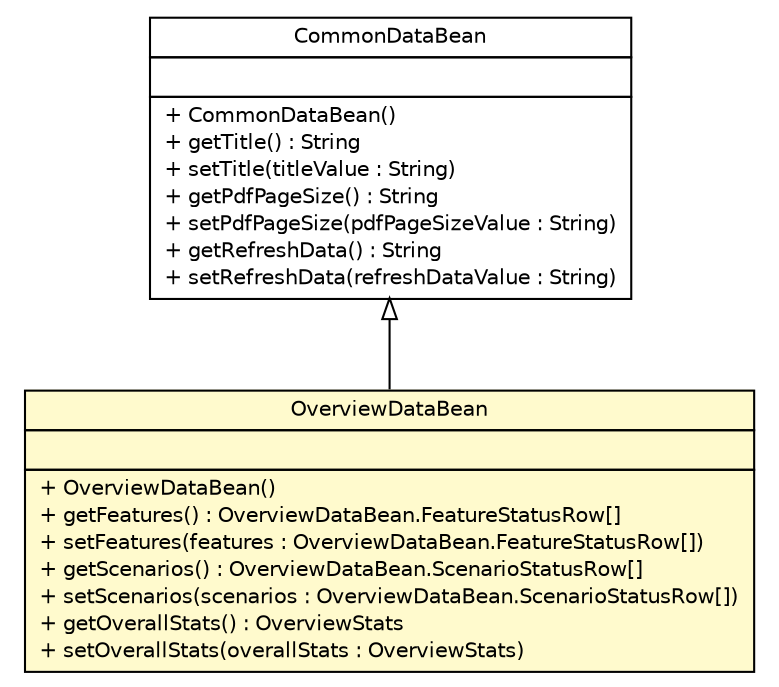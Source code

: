 #!/usr/local/bin/dot
#
# Class diagram 
# Generated by UMLGraph version R5_6 (http://www.umlgraph.org/)
#

digraph G {
	edge [fontname="Helvetica",fontsize=10,labelfontname="Helvetica",labelfontsize=10];
	node [fontname="Helvetica",fontsize=10,shape=plaintext];
	nodesep=0.25;
	ranksep=0.5;
	// com.github.mkolisnyk.cucumber.reporting.types.beans.OverviewDataBean
	c10323 [label=<<table title="com.github.mkolisnyk.cucumber.reporting.types.beans.OverviewDataBean" border="0" cellborder="1" cellspacing="0" cellpadding="2" port="p" bgcolor="lemonChiffon" href="./OverviewDataBean.html">
		<tr><td><table border="0" cellspacing="0" cellpadding="1">
<tr><td align="center" balign="center"> OverviewDataBean </td></tr>
		</table></td></tr>
		<tr><td><table border="0" cellspacing="0" cellpadding="1">
<tr><td align="left" balign="left">  </td></tr>
		</table></td></tr>
		<tr><td><table border="0" cellspacing="0" cellpadding="1">
<tr><td align="left" balign="left"> + OverviewDataBean() </td></tr>
<tr><td align="left" balign="left"> + getFeatures() : OverviewDataBean.FeatureStatusRow[] </td></tr>
<tr><td align="left" balign="left"> + setFeatures(features : OverviewDataBean.FeatureStatusRow[]) </td></tr>
<tr><td align="left" balign="left"> + getScenarios() : OverviewDataBean.ScenarioStatusRow[] </td></tr>
<tr><td align="left" balign="left"> + setScenarios(scenarios : OverviewDataBean.ScenarioStatusRow[]) </td></tr>
<tr><td align="left" balign="left"> + getOverallStats() : OverviewStats </td></tr>
<tr><td align="left" balign="left"> + setOverallStats(overallStats : OverviewStats) </td></tr>
		</table></td></tr>
		</table>>, URL="./OverviewDataBean.html", fontname="Helvetica", fontcolor="black", fontsize=10.0];
	// com.github.mkolisnyk.cucumber.reporting.types.beans.CommonDataBean
	c10335 [label=<<table title="com.github.mkolisnyk.cucumber.reporting.types.beans.CommonDataBean" border="0" cellborder="1" cellspacing="0" cellpadding="2" port="p" href="./CommonDataBean.html">
		<tr><td><table border="0" cellspacing="0" cellpadding="1">
<tr><td align="center" balign="center"> CommonDataBean </td></tr>
		</table></td></tr>
		<tr><td><table border="0" cellspacing="0" cellpadding="1">
<tr><td align="left" balign="left">  </td></tr>
		</table></td></tr>
		<tr><td><table border="0" cellspacing="0" cellpadding="1">
<tr><td align="left" balign="left"> + CommonDataBean() </td></tr>
<tr><td align="left" balign="left"> + getTitle() : String </td></tr>
<tr><td align="left" balign="left"> + setTitle(titleValue : String) </td></tr>
<tr><td align="left" balign="left"> + getPdfPageSize() : String </td></tr>
<tr><td align="left" balign="left"> + setPdfPageSize(pdfPageSizeValue : String) </td></tr>
<tr><td align="left" balign="left"> + getRefreshData() : String </td></tr>
<tr><td align="left" balign="left"> + setRefreshData(refreshDataValue : String) </td></tr>
		</table></td></tr>
		</table>>, URL="./CommonDataBean.html", fontname="Helvetica", fontcolor="black", fontsize=10.0];
	//com.github.mkolisnyk.cucumber.reporting.types.beans.OverviewDataBean extends com.github.mkolisnyk.cucumber.reporting.types.beans.CommonDataBean
	c10335:p -> c10323:p [dir=back,arrowtail=empty];
}

